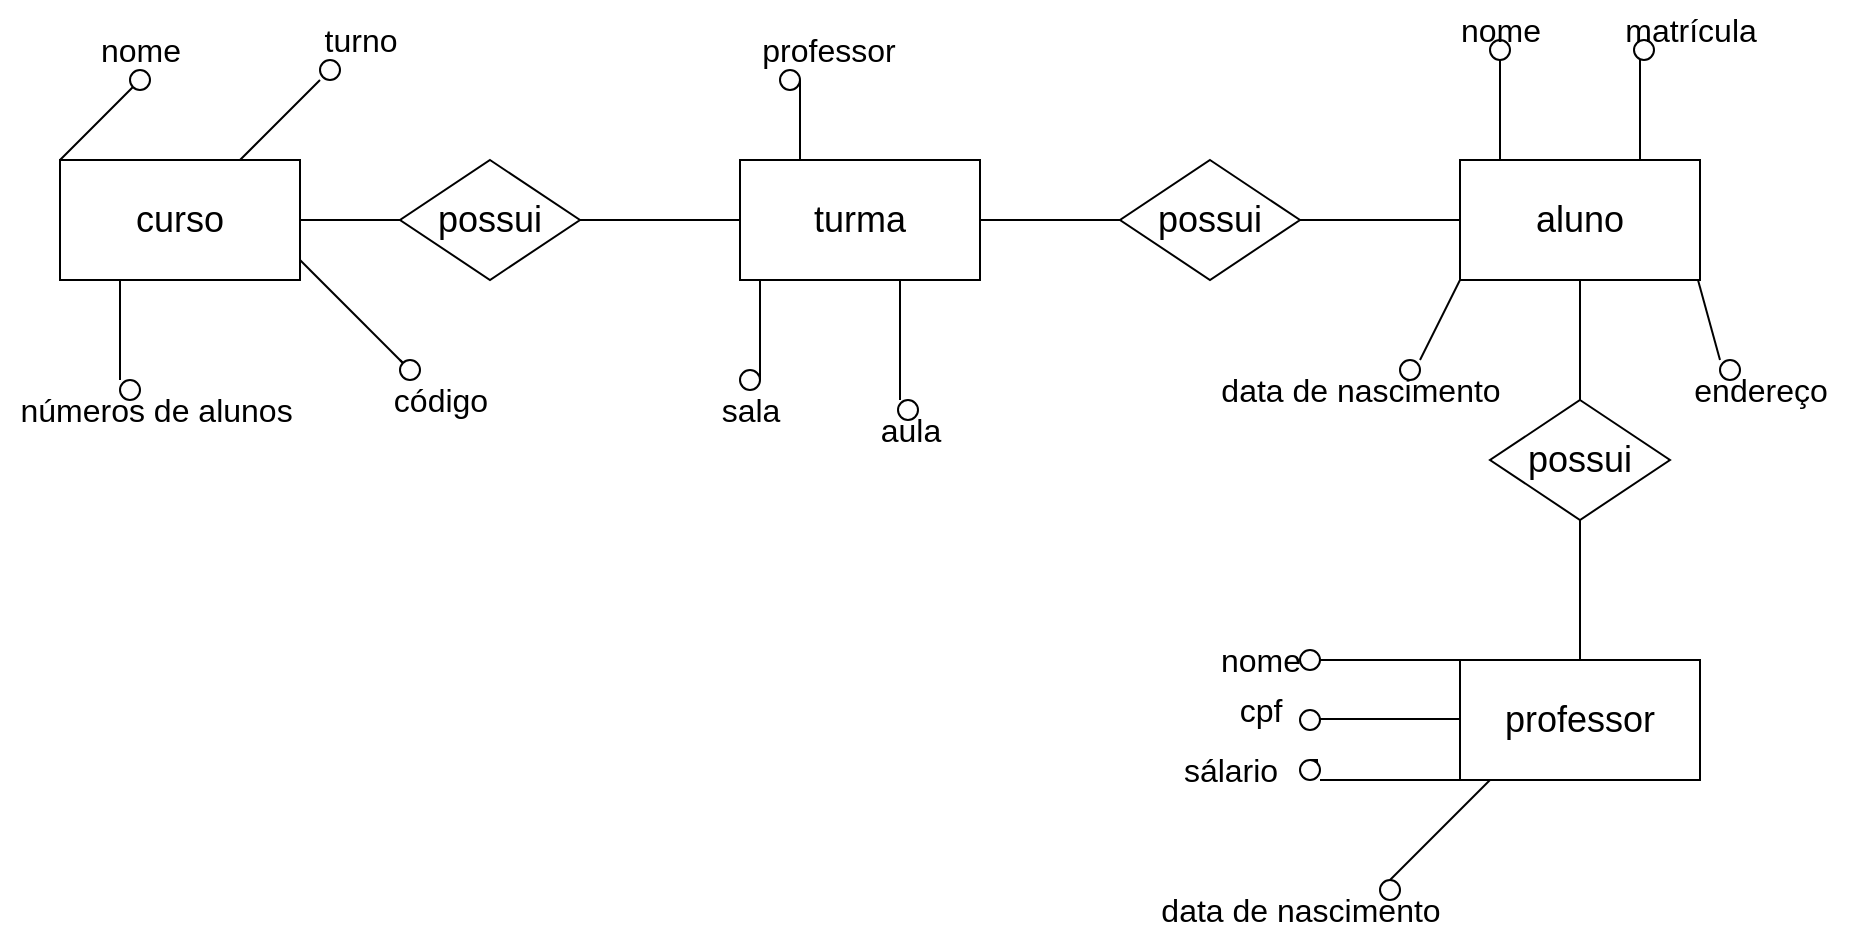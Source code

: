 <mxfile version="20.8.10" type="google"><diagram id="DdXhX9-A_0vK_vXHUBkO" name="Página-2"><mxGraphModel grid="1" page="1" gridSize="10" guides="1" tooltips="1" connect="1" arrows="1" fold="1" pageScale="1" pageWidth="827" pageHeight="1169" math="0" shadow="0"><root><mxCell id="0"/><mxCell id="1" parent="0"/><mxCell id="0Zr1O9j_v-1G3VJUMWrp-7" value="" style="edgeStyle=orthogonalEdgeStyle;rounded=0;orthogonalLoop=1;jettySize=auto;html=1;fontFamily=Helvetica;fontSize=18;fontColor=#000000;endArrow=none;endFill=0;" edge="1" parent="1" source="SRv2_Hs88lnMV1rddXHM-2" target="0Zr1O9j_v-1G3VJUMWrp-3"><mxGeometry relative="1" as="geometry"/></mxCell><mxCell id="SRv2_Hs88lnMV1rddXHM-2" value="curso" style="rounded=0;whiteSpace=wrap;html=1;fontFamily=Helvetica;fontSize=18;fontColor=#000000;fillColor=none;gradientColor=none;" vertex="1" parent="1"><mxGeometry x="30" y="1340" width="120" height="60" as="geometry"/></mxCell><mxCell id="0Zr1O9j_v-1G3VJUMWrp-13" value="" style="edgeStyle=orthogonalEdgeStyle;rounded=0;orthogonalLoop=1;jettySize=auto;html=1;fontFamily=Helvetica;fontSize=18;fontColor=#000000;endArrow=none;endFill=0;" edge="1" parent="1" source="0Zr1O9j_v-1G3VJUMWrp-3" target="0Zr1O9j_v-1G3VJUMWrp-9"><mxGeometry relative="1" as="geometry"/></mxCell><mxCell id="0Zr1O9j_v-1G3VJUMWrp-3" value="possui" style="rhombus;whiteSpace=wrap;html=1;fontFamily=Helvetica;fontSize=18;fontColor=#000000;fillColor=none;gradientColor=none;" vertex="1" parent="1"><mxGeometry x="200" y="1340" width="90" height="60" as="geometry"/></mxCell><mxCell id="0Zr1O9j_v-1G3VJUMWrp-9" value="turma" style="rounded=0;whiteSpace=wrap;html=1;fontFamily=Helvetica;fontSize=18;fontColor=#000000;fillColor=none;gradientColor=none;" vertex="1" parent="1"><mxGeometry x="370" y="1340" width="120" height="60" as="geometry"/></mxCell><mxCell id="2BHLALKWMFdKZXq3Z9pv-2" style="edgeStyle=orthogonalEdgeStyle;rounded=0;orthogonalLoop=1;jettySize=auto;html=1;exitX=0;exitY=0.5;exitDx=0;exitDy=0;entryX=1;entryY=0.5;entryDx=0;entryDy=0;fontFamily=Helvetica;fontSize=18;fontColor=#000000;endArrow=none;endFill=0;" edge="1" parent="1" source="2BHLALKWMFdKZXq3Z9pv-1" target="0Zr1O9j_v-1G3VJUMWrp-9"><mxGeometry relative="1" as="geometry"/></mxCell><mxCell id="2BHLALKWMFdKZXq3Z9pv-1" value="possui" style="rhombus;whiteSpace=wrap;html=1;fontFamily=Helvetica;fontSize=18;fontColor=#000000;fillColor=none;gradientColor=none;" vertex="1" parent="1"><mxGeometry x="560" y="1340" width="90" height="60" as="geometry"/></mxCell><mxCell id="2BHLALKWMFdKZXq3Z9pv-4" value="" style="edgeStyle=orthogonalEdgeStyle;rounded=0;orthogonalLoop=1;jettySize=auto;html=1;fontFamily=Helvetica;fontSize=18;fontColor=#000000;endArrow=none;endFill=0;" edge="1" parent="1" source="2BHLALKWMFdKZXq3Z9pv-3" target="2BHLALKWMFdKZXq3Z9pv-1"><mxGeometry relative="1" as="geometry"/></mxCell><mxCell id="2BHLALKWMFdKZXq3Z9pv-3" value="aluno" style="rounded=0;whiteSpace=wrap;html=1;fontFamily=Helvetica;fontSize=18;fontColor=#000000;fillColor=none;gradientColor=none;" vertex="1" parent="1"><mxGeometry x="730" y="1340" width="120" height="60" as="geometry"/></mxCell><mxCell id="2BHLALKWMFdKZXq3Z9pv-7" value="" style="edgeStyle=orthogonalEdgeStyle;rounded=0;orthogonalLoop=1;jettySize=auto;html=1;fontFamily=Helvetica;fontSize=18;fontColor=#000000;endArrow=none;endFill=0;" edge="1" parent="1" source="2BHLALKWMFdKZXq3Z9pv-6" target="2BHLALKWMFdKZXq3Z9pv-3"><mxGeometry relative="1" as="geometry"/></mxCell><mxCell id="2BHLALKWMFdKZXq3Z9pv-6" value="possui" style="rhombus;whiteSpace=wrap;html=1;fontFamily=Helvetica;fontSize=18;fontColor=#000000;fillColor=none;gradientColor=none;" vertex="1" parent="1"><mxGeometry x="745" y="1460" width="90" height="60" as="geometry"/></mxCell><mxCell id="2BHLALKWMFdKZXq3Z9pv-9" value="" style="edgeStyle=orthogonalEdgeStyle;rounded=0;orthogonalLoop=1;jettySize=auto;html=1;fontFamily=Helvetica;fontSize=18;fontColor=#000000;endArrow=none;endFill=0;" edge="1" parent="1" source="2BHLALKWMFdKZXq3Z9pv-8" target="2BHLALKWMFdKZXq3Z9pv-6"><mxGeometry relative="1" as="geometry"/></mxCell><mxCell id="2BHLALKWMFdKZXq3Z9pv-8" value="professor" style="rounded=0;whiteSpace=wrap;html=1;fontFamily=Helvetica;fontSize=18;fontColor=#000000;fillColor=none;gradientColor=none;" vertex="1" parent="1"><mxGeometry x="730" y="1590" width="120" height="60" as="geometry"/></mxCell><mxCell id="wgmxkiSNvLjcTzwCUNzM-2" value="" style="endArrow=none;html=1;rounded=0;fontFamily=Helvetica;fontSize=18;fontColor=#000000;" edge="1" parent="1"><mxGeometry width="50" height="50" relative="1" as="geometry"><mxPoint x="120" y="1340" as="sourcePoint"/><mxPoint x="160" y="1300" as="targetPoint"/><Array as="points"><mxPoint x="130" y="1330"/></Array></mxGeometry></mxCell><mxCell id="dv1Pn1VJoUbsEzxN2zRk-3" value="nome" style="text;html=1;align=center;verticalAlign=middle;resizable=0;points=[];autosize=1;strokeColor=none;fillColor=none;fontSize=16;fontFamily=Helvetica;fontColor=#000000;" vertex="1" parent="1"><mxGeometry x="40" y="1270" width="60" height="30" as="geometry"/></mxCell><mxCell id="dv1Pn1VJoUbsEzxN2zRk-5" value="" style="endArrow=none;html=1;rounded=0;fontFamily=Helvetica;fontSize=16;fontColor=#000000;startArrow=none;" edge="1" parent="1" source="dv1Pn1VJoUbsEzxN2zRk-15"><mxGeometry width="50" height="50" relative="1" as="geometry"><mxPoint x="30" y="1340" as="sourcePoint"/><mxPoint x="70" y="1300" as="targetPoint"/><Array as="points"/></mxGeometry></mxCell><mxCell id="dv1Pn1VJoUbsEzxN2zRk-6" value="turno" style="text;html=1;align=center;verticalAlign=middle;resizable=0;points=[];autosize=1;strokeColor=none;fillColor=none;fontSize=16;fontFamily=Helvetica;fontColor=#000000;" vertex="1" parent="1"><mxGeometry x="150" y="1265" width="60" height="30" as="geometry"/></mxCell><mxCell id="dv1Pn1VJoUbsEzxN2zRk-7" value="" style="endArrow=none;html=1;rounded=0;fontFamily=Helvetica;fontSize=16;fontColor=#000000;" edge="1" parent="1"><mxGeometry width="50" height="50" relative="1" as="geometry"><mxPoint x="60" y="1450" as="sourcePoint"/><mxPoint x="60" y="1400" as="targetPoint"/></mxGeometry></mxCell><mxCell id="dv1Pn1VJoUbsEzxN2zRk-8" value="números de alunos&amp;nbsp;" style="text;html=1;align=center;verticalAlign=middle;resizable=0;points=[];autosize=1;strokeColor=none;fillColor=none;fontSize=16;fontFamily=Helvetica;fontColor=#000000;" vertex="1" parent="1"><mxGeometry y="1450" width="160" height="30" as="geometry"/></mxCell><mxCell id="dv1Pn1VJoUbsEzxN2zRk-9" value="" style="endArrow=none;html=1;rounded=0;fontFamily=Helvetica;fontSize=16;fontColor=#000000;startArrow=none;" edge="1" parent="1" source="dv1Pn1VJoUbsEzxN2zRk-11"><mxGeometry width="50" height="50" relative="1" as="geometry"><mxPoint x="200" y="1440" as="sourcePoint"/><mxPoint x="150" y="1390" as="targetPoint"/></mxGeometry></mxCell><mxCell id="dv1Pn1VJoUbsEzxN2zRk-10" value="código" style="text;html=1;align=center;verticalAlign=middle;resizable=0;points=[];autosize=1;strokeColor=none;fillColor=none;fontSize=16;fontFamily=Helvetica;fontColor=#000000;" vertex="1" parent="1"><mxGeometry x="185" y="1445" width="70" height="30" as="geometry"/></mxCell><mxCell id="dv1Pn1VJoUbsEzxN2zRk-12" value="" style="endArrow=none;html=1;rounded=0;fontFamily=Helvetica;fontSize=16;fontColor=#000000;" edge="1" parent="1" target="dv1Pn1VJoUbsEzxN2zRk-11"><mxGeometry width="50" height="50" relative="1" as="geometry"><mxPoint x="200" y="1440" as="sourcePoint"/><mxPoint x="150" y="1390" as="targetPoint"/></mxGeometry></mxCell><mxCell id="dv1Pn1VJoUbsEzxN2zRk-11" value="" style="ellipse;whiteSpace=wrap;html=1;aspect=fixed;fontFamily=Helvetica;fontSize=16;fontColor=#000000;fillColor=none;gradientColor=none;" vertex="1" parent="1"><mxGeometry x="200" y="1440" width="10" height="10" as="geometry"/></mxCell><mxCell id="dv1Pn1VJoUbsEzxN2zRk-13" value="" style="ellipse;whiteSpace=wrap;html=1;aspect=fixed;fontFamily=Helvetica;fontSize=16;fontColor=#000000;fillColor=none;gradientColor=none;" vertex="1" parent="1"><mxGeometry x="60" y="1450" width="10" height="10" as="geometry"/></mxCell><mxCell id="dv1Pn1VJoUbsEzxN2zRk-14" value="" style="ellipse;whiteSpace=wrap;html=1;aspect=fixed;fontFamily=Helvetica;fontSize=16;fontColor=#000000;fillColor=none;gradientColor=none;" vertex="1" parent="1"><mxGeometry x="160" y="1290" width="10" height="10" as="geometry"/></mxCell><mxCell id="dv1Pn1VJoUbsEzxN2zRk-16" value="" style="endArrow=none;html=1;rounded=0;fontFamily=Helvetica;fontSize=16;fontColor=#000000;" edge="1" parent="1" target="dv1Pn1VJoUbsEzxN2zRk-15"><mxGeometry width="50" height="50" relative="1" as="geometry"><mxPoint x="30" y="1340" as="sourcePoint"/><mxPoint x="70" y="1300" as="targetPoint"/><Array as="points"><mxPoint x="50" y="1320"/></Array></mxGeometry></mxCell><mxCell id="dv1Pn1VJoUbsEzxN2zRk-15" value="" style="ellipse;whiteSpace=wrap;html=1;aspect=fixed;fontFamily=Helvetica;fontSize=16;fontColor=#000000;fillColor=none;gradientColor=none;" vertex="1" parent="1"><mxGeometry x="65" y="1295" width="10" height="10" as="geometry"/></mxCell><mxCell id="dv1Pn1VJoUbsEzxN2zRk-19" value="" style="endArrow=none;html=1;rounded=0;fontFamily=Helvetica;fontSize=16;fontColor=#000000;" edge="1" parent="1"><mxGeometry width="50" height="50" relative="1" as="geometry"><mxPoint x="660" y="1590" as="sourcePoint"/><mxPoint x="730" y="1590" as="targetPoint"/></mxGeometry></mxCell><mxCell id="dv1Pn1VJoUbsEzxN2zRk-21" value="" style="endArrow=none;html=1;rounded=0;fontFamily=Helvetica;fontSize=16;fontColor=#000000;" edge="1" parent="1"><mxGeometry width="50" height="50" relative="1" as="geometry"><mxPoint x="660" y="1650" as="sourcePoint"/><mxPoint x="730" y="1650" as="targetPoint"/></mxGeometry></mxCell><mxCell id="dv1Pn1VJoUbsEzxN2zRk-22" value="" style="endArrow=none;html=1;rounded=0;fontFamily=Helvetica;fontSize=16;fontColor=#000000;" edge="1" parent="1"><mxGeometry width="50" height="50" relative="1" as="geometry"><mxPoint x="660" y="1619.5" as="sourcePoint"/><mxPoint x="730" y="1619.5" as="targetPoint"/></mxGeometry></mxCell><mxCell id="dv1Pn1VJoUbsEzxN2zRk-23" value="" style="endArrow=none;html=1;rounded=0;fontFamily=Helvetica;fontSize=16;fontColor=#000000;" edge="1" parent="1"><mxGeometry width="50" height="50" relative="1" as="geometry"><mxPoint x="695" y="1700" as="sourcePoint"/><mxPoint x="745" y="1650" as="targetPoint"/></mxGeometry></mxCell><mxCell id="dv1Pn1VJoUbsEzxN2zRk-24" value="nome" style="text;html=1;align=center;verticalAlign=middle;resizable=0;points=[];autosize=1;strokeColor=none;fillColor=none;fontSize=16;fontFamily=Helvetica;fontColor=#000000;" vertex="1" parent="1"><mxGeometry x="600" y="1575" width="60" height="30" as="geometry"/></mxCell><mxCell id="dv1Pn1VJoUbsEzxN2zRk-25" value="cpf" style="text;html=1;align=center;verticalAlign=middle;resizable=0;points=[];autosize=1;strokeColor=none;fillColor=none;fontSize=16;fontFamily=Helvetica;fontColor=#000000;" vertex="1" parent="1"><mxGeometry x="610" y="1600" width="40" height="30" as="geometry"/></mxCell><mxCell id="dv1Pn1VJoUbsEzxN2zRk-26" value="sálario" style="text;html=1;align=center;verticalAlign=middle;resizable=0;points=[];autosize=1;strokeColor=none;fillColor=none;fontSize=16;fontFamily=Helvetica;fontColor=#000000;" vertex="1" parent="1"><mxGeometry x="580" y="1630" width="70" height="30" as="geometry"/></mxCell><mxCell id="dv1Pn1VJoUbsEzxN2zRk-27" value="data de nascimento" style="text;html=1;align=center;verticalAlign=middle;resizable=0;points=[];autosize=1;strokeColor=none;fillColor=none;fontSize=16;fontFamily=Helvetica;fontColor=#000000;" vertex="1" parent="1"><mxGeometry x="570" y="1700" width="160" height="30" as="geometry"/></mxCell><mxCell id="dv1Pn1VJoUbsEzxN2zRk-28" value="" style="ellipse;whiteSpace=wrap;html=1;aspect=fixed;fontFamily=Helvetica;fontSize=16;fontColor=#000000;fillColor=none;gradientColor=none;" vertex="1" parent="1"><mxGeometry x="650" y="1615" width="10" height="10" as="geometry"/></mxCell><mxCell id="dv1Pn1VJoUbsEzxN2zRk-29" value="" style="ellipse;whiteSpace=wrap;html=1;aspect=fixed;fontFamily=Helvetica;fontSize=16;fontColor=#000000;fillColor=none;gradientColor=none;" vertex="1" parent="1"><mxGeometry x="690" y="1700" width="10" height="10" as="geometry"/></mxCell><mxCell id="dv1Pn1VJoUbsEzxN2zRk-30" value="" style="ellipse;whiteSpace=wrap;html=1;aspect=fixed;fontFamily=Helvetica;fontSize=16;fontColor=#000000;fillColor=none;gradientColor=none;" vertex="1" parent="1"><mxGeometry x="650" y="1640" width="10" height="10" as="geometry"/></mxCell><mxCell id="dv1Pn1VJoUbsEzxN2zRk-31" value="" style="ellipse;whiteSpace=wrap;html=1;aspect=fixed;fontFamily=Helvetica;fontSize=16;fontColor=#000000;fillColor=none;gradientColor=none;" vertex="1" parent="1"><mxGeometry x="650" y="1585" width="10" height="10" as="geometry"/></mxCell><mxCell id="dv1Pn1VJoUbsEzxN2zRk-36" style="edgeStyle=orthogonalEdgeStyle;rounded=0;orthogonalLoop=1;jettySize=auto;html=1;exitX=0.5;exitY=0;exitDx=0;exitDy=0;entryX=1;entryY=0;entryDx=0;entryDy=0;fontFamily=Helvetica;fontSize=16;fontColor=#000000;endArrow=none;endFill=0;" edge="1" parent="1" source="dv1Pn1VJoUbsEzxN2zRk-30" target="dv1Pn1VJoUbsEzxN2zRk-30"><mxGeometry relative="1" as="geometry"/></mxCell><mxCell id="dv1Pn1VJoUbsEzxN2zRk-37" value="" style="endArrow=none;html=1;rounded=0;fontFamily=Helvetica;fontSize=16;fontColor=#000000;" edge="1" parent="1"><mxGeometry width="50" height="50" relative="1" as="geometry"><mxPoint x="820" y="1340" as="sourcePoint"/><mxPoint x="820" y="1290" as="targetPoint"/></mxGeometry></mxCell><mxCell id="dv1Pn1VJoUbsEzxN2zRk-39" value="" style="endArrow=none;html=1;rounded=0;fontFamily=Helvetica;fontSize=16;fontColor=#000000;" edge="1" parent="1"><mxGeometry width="50" height="50" relative="1" as="geometry"><mxPoint x="710" y="1440" as="sourcePoint"/><mxPoint x="730" y="1400" as="targetPoint"/><Array as="points"><mxPoint x="720" y="1420"/></Array></mxGeometry></mxCell><mxCell id="dv1Pn1VJoUbsEzxN2zRk-40" value="" style="endArrow=none;html=1;rounded=0;fontFamily=Helvetica;fontSize=16;fontColor=#000000;" edge="1" parent="1"><mxGeometry width="50" height="50" relative="1" as="geometry"><mxPoint x="860" y="1440" as="sourcePoint"/><mxPoint x="849" y="1400" as="targetPoint"/></mxGeometry></mxCell><mxCell id="dv1Pn1VJoUbsEzxN2zRk-41" value="" style="endArrow=none;html=1;rounded=0;fontFamily=Helvetica;fontSize=16;fontColor=#000000;" edge="1" parent="1"><mxGeometry width="50" height="50" relative="1" as="geometry"><mxPoint x="750" y="1340" as="sourcePoint"/><mxPoint x="750" y="1290" as="targetPoint"/></mxGeometry></mxCell><mxCell id="dv1Pn1VJoUbsEzxN2zRk-42" value="nome" style="text;html=1;align=center;verticalAlign=middle;resizable=0;points=[];autosize=1;strokeColor=none;fillColor=none;fontSize=16;fontFamily=Helvetica;fontColor=#000000;" vertex="1" parent="1"><mxGeometry x="720" y="1260" width="60" height="30" as="geometry"/></mxCell><mxCell id="dv1Pn1VJoUbsEzxN2zRk-45" value="matrícula" style="text;html=1;align=center;verticalAlign=middle;resizable=0;points=[];autosize=1;strokeColor=none;fillColor=none;fontSize=16;fontFamily=Helvetica;fontColor=#000000;" vertex="1" parent="1"><mxGeometry x="800" y="1260" width="90" height="30" as="geometry"/></mxCell><mxCell id="dv1Pn1VJoUbsEzxN2zRk-46" value="endereço" style="text;html=1;align=center;verticalAlign=middle;resizable=0;points=[];autosize=1;strokeColor=none;fillColor=none;fontSize=16;fontFamily=Helvetica;fontColor=#000000;" vertex="1" parent="1"><mxGeometry x="835" y="1440" width="90" height="30" as="geometry"/></mxCell><mxCell id="dv1Pn1VJoUbsEzxN2zRk-47" value="data de nascimento" style="text;html=1;align=center;verticalAlign=middle;resizable=0;points=[];autosize=1;strokeColor=none;fillColor=none;fontSize=16;fontFamily=Helvetica;fontColor=#000000;" vertex="1" parent="1"><mxGeometry x="600" y="1440" width="160" height="30" as="geometry"/></mxCell><mxCell id="dv1Pn1VJoUbsEzxN2zRk-48" value="" style="ellipse;whiteSpace=wrap;html=1;aspect=fixed;fontFamily=Helvetica;fontSize=16;fontColor=#000000;fillColor=none;gradientColor=none;" vertex="1" parent="1"><mxGeometry x="745" y="1280" width="10" height="10" as="geometry"/></mxCell><mxCell id="dv1Pn1VJoUbsEzxN2zRk-49" value="" style="ellipse;whiteSpace=wrap;html=1;aspect=fixed;fontFamily=Helvetica;fontSize=16;fontColor=#000000;fillColor=none;gradientColor=none;" vertex="1" parent="1"><mxGeometry x="860" y="1440" width="10" height="10" as="geometry"/></mxCell><mxCell id="dv1Pn1VJoUbsEzxN2zRk-50" value="" style="ellipse;whiteSpace=wrap;html=1;aspect=fixed;fontFamily=Helvetica;fontSize=16;fontColor=#000000;fillColor=none;gradientColor=none;" vertex="1" parent="1"><mxGeometry x="817" y="1280" width="10" height="10" as="geometry"/></mxCell><mxCell id="dv1Pn1VJoUbsEzxN2zRk-51" value="" style="ellipse;whiteSpace=wrap;html=1;aspect=fixed;fontFamily=Helvetica;fontSize=16;fontColor=#000000;fillColor=none;gradientColor=none;" vertex="1" parent="1"><mxGeometry x="700" y="1440" width="10" height="10" as="geometry"/></mxCell><mxCell id="dv1Pn1VJoUbsEzxN2zRk-52" value="" style="endArrow=none;html=1;rounded=0;fontFamily=Helvetica;fontSize=16;fontColor=#000000;" edge="1" parent="1"><mxGeometry width="50" height="50" relative="1" as="geometry"><mxPoint x="380" y="1450" as="sourcePoint"/><mxPoint x="380" y="1400" as="targetPoint"/></mxGeometry></mxCell><mxCell id="dv1Pn1VJoUbsEzxN2zRk-53" value="" style="endArrow=none;html=1;rounded=0;fontFamily=Helvetica;fontSize=16;fontColor=#000000;" edge="1" parent="1"><mxGeometry width="50" height="50" relative="1" as="geometry"><mxPoint x="400" y="1340" as="sourcePoint"/><mxPoint x="400" y="1300" as="targetPoint"/></mxGeometry></mxCell><mxCell id="dv1Pn1VJoUbsEzxN2zRk-54" value="" style="endArrow=none;html=1;rounded=0;fontFamily=Helvetica;fontSize=16;fontColor=#000000;" edge="1" parent="1"><mxGeometry width="50" height="50" relative="1" as="geometry"><mxPoint x="450" y="1460" as="sourcePoint"/><mxPoint x="450" y="1400" as="targetPoint"/></mxGeometry></mxCell><mxCell id="dv1Pn1VJoUbsEzxN2zRk-55" value="sala" style="text;html=1;align=center;verticalAlign=middle;resizable=0;points=[];autosize=1;strokeColor=none;fillColor=none;fontSize=16;fontFamily=Helvetica;fontColor=#000000;" vertex="1" parent="1"><mxGeometry x="350" y="1450" width="50" height="30" as="geometry"/></mxCell><mxCell id="dv1Pn1VJoUbsEzxN2zRk-56" value="aula" style="text;html=1;align=center;verticalAlign=middle;resizable=0;points=[];autosize=1;strokeColor=none;fillColor=none;fontSize=16;fontFamily=Helvetica;fontColor=#000000;" vertex="1" parent="1"><mxGeometry x="430" y="1460" width="50" height="30" as="geometry"/></mxCell><mxCell id="dv1Pn1VJoUbsEzxN2zRk-57" value="professor" style="text;html=1;align=center;verticalAlign=middle;resizable=0;points=[];autosize=1;strokeColor=none;fillColor=none;fontSize=16;fontFamily=Helvetica;fontColor=#000000;" vertex="1" parent="1"><mxGeometry x="369" y="1270" width="90" height="30" as="geometry"/></mxCell><mxCell id="dv1Pn1VJoUbsEzxN2zRk-58" value="" style="ellipse;whiteSpace=wrap;html=1;aspect=fixed;fontFamily=Helvetica;fontSize=16;fontColor=#000000;fillColor=none;gradientColor=none;" vertex="1" parent="1"><mxGeometry x="449" y="1460" width="10" height="10" as="geometry"/></mxCell><mxCell id="dv1Pn1VJoUbsEzxN2zRk-59" value="" style="ellipse;whiteSpace=wrap;html=1;aspect=fixed;fontFamily=Helvetica;fontSize=16;fontColor=#000000;fillColor=none;gradientColor=none;" vertex="1" parent="1"><mxGeometry x="390" y="1295" width="10" height="10" as="geometry"/></mxCell><mxCell id="dv1Pn1VJoUbsEzxN2zRk-61" value="" style="ellipse;whiteSpace=wrap;html=1;aspect=fixed;fontFamily=Helvetica;fontSize=16;fontColor=#000000;fillColor=none;gradientColor=none;" vertex="1" parent="1"><mxGeometry x="370" y="1445" width="10" height="10" as="geometry"/></mxCell></root></mxGraphModel></diagram></mxfile>